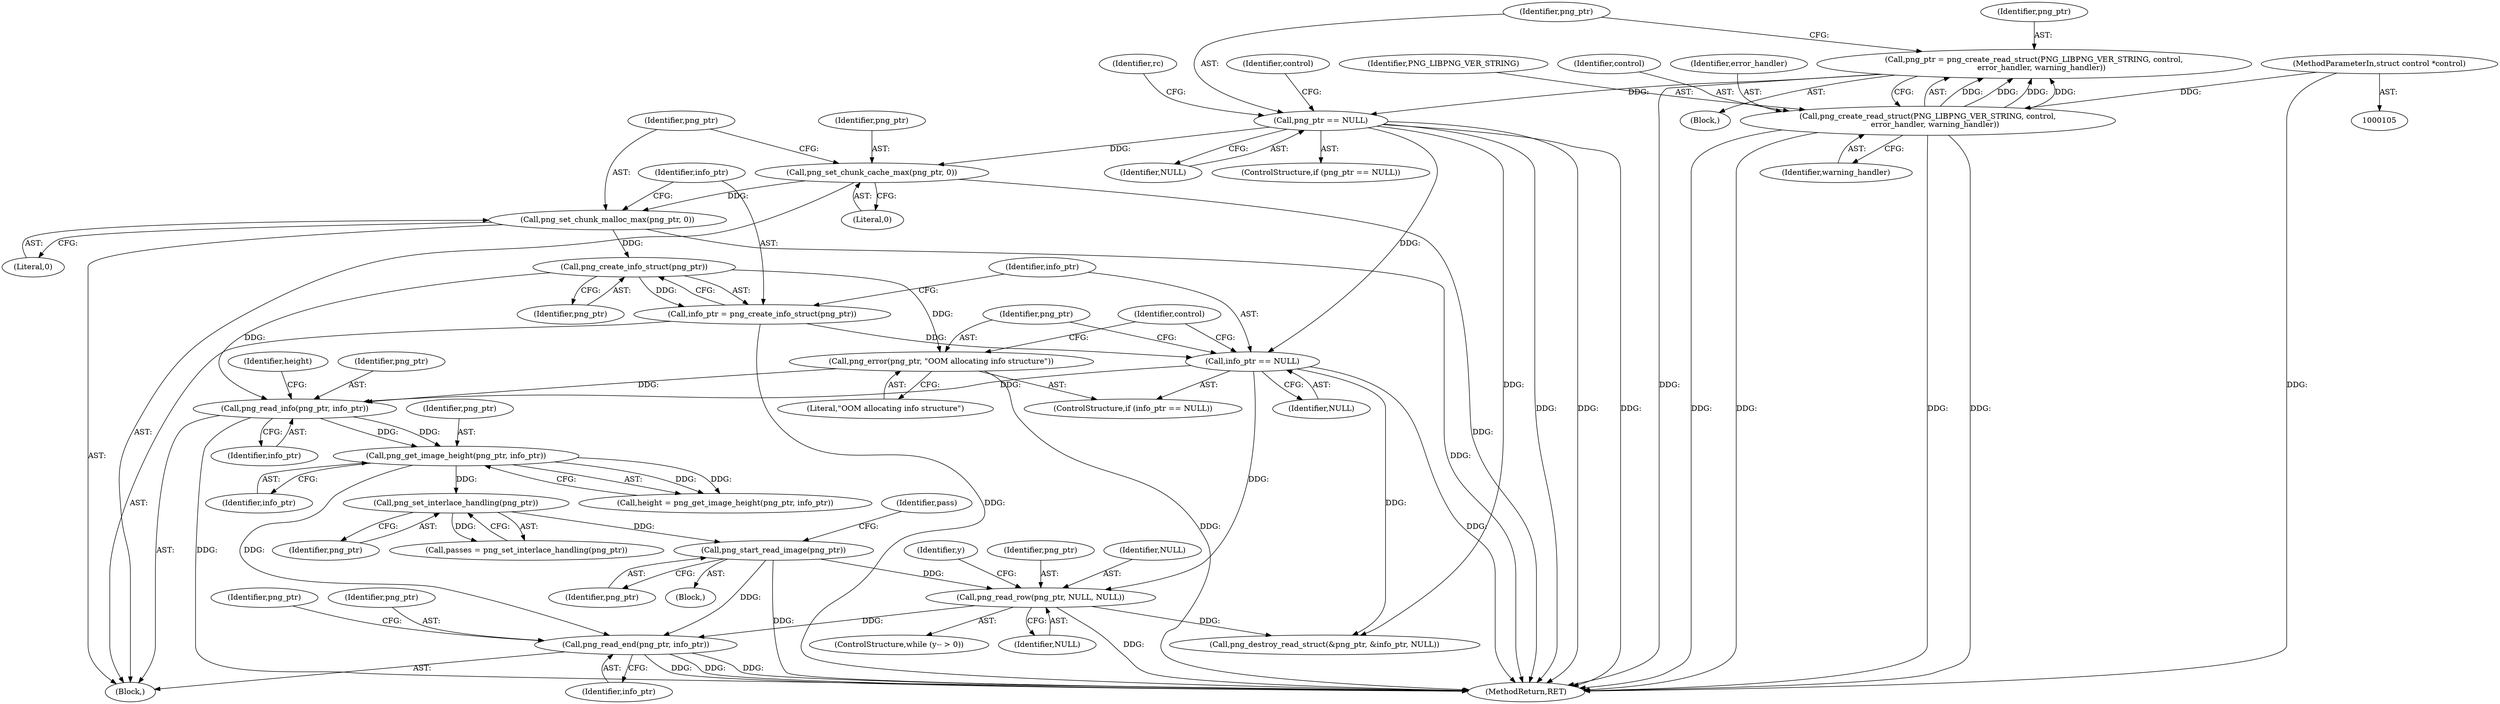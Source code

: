 digraph "0_Android_9d4853418ab2f754c2b63e091c29c5529b8b86ca_172@API" {
"1000237" [label="(Call,png_read_end(png_ptr, info_ptr))"];
"1000222" [label="(Call,png_read_row(png_ptr, NULL, NULL))"];
"1000201" [label="(Call,png_start_read_image(png_ptr))"];
"1000198" [label="(Call,png_set_interlace_handling(png_ptr))"];
"1000192" [label="(Call,png_get_image_height(png_ptr, info_ptr))"];
"1000185" [label="(Call,png_read_info(png_ptr, info_ptr))"];
"1000171" [label="(Call,png_error(png_ptr, \"OOM allocating info structure\"))"];
"1000165" [label="(Call,png_create_info_struct(png_ptr))"];
"1000159" [label="(Call,png_set_chunk_malloc_max(png_ptr, 0))"];
"1000156" [label="(Call,png_set_chunk_cache_max(png_ptr, 0))"];
"1000122" [label="(Call,png_ptr == NULL)"];
"1000114" [label="(Call,png_ptr = png_create_read_struct(PNG_LIBPNG_VER_STRING, control,\n      error_handler, warning_handler))"];
"1000116" [label="(Call,png_create_read_struct(PNG_LIBPNG_VER_STRING, control,\n      error_handler, warning_handler))"];
"1000106" [label="(MethodParameterIn,struct control *control)"];
"1000168" [label="(Call,info_ptr == NULL)"];
"1000163" [label="(Call,info_ptr = png_create_info_struct(png_ptr))"];
"1000157" [label="(Identifier,png_ptr)"];
"1000201" [label="(Call,png_start_read_image(png_ptr))"];
"1000114" [label="(Call,png_ptr = png_create_read_struct(PNG_LIBPNG_VER_STRING, control,\n      error_handler, warning_handler))"];
"1000169" [label="(Identifier,info_ptr)"];
"1000186" [label="(Identifier,png_ptr)"];
"1000166" [label="(Identifier,png_ptr)"];
"1000160" [label="(Identifier,png_ptr)"];
"1000143" [label="(Identifier,rc)"];
"1000217" [label="(ControlStructure,while (y-- > 0))"];
"1000167" [label="(ControlStructure,if (info_ptr == NULL))"];
"1000224" [label="(Identifier,NULL)"];
"1000172" [label="(Identifier,png_ptr)"];
"1000239" [label="(Identifier,info_ptr)"];
"1000123" [label="(Identifier,png_ptr)"];
"1000117" [label="(Identifier,PNG_LIBPNG_VER_STRING)"];
"1000107" [label="(Block,)"];
"1000193" [label="(Identifier,png_ptr)"];
"1000165" [label="(Call,png_create_info_struct(png_ptr))"];
"1000116" [label="(Call,png_create_read_struct(PNG_LIBPNG_VER_STRING, control,\n      error_handler, warning_handler))"];
"1000178" [label="(Identifier,control)"];
"1000240" [label="(Call,png_destroy_read_struct(&png_ptr, &info_ptr, NULL))"];
"1000161" [label="(Literal,0)"];
"1000199" [label="(Identifier,png_ptr)"];
"1000248" [label="(MethodReturn,RET)"];
"1000120" [label="(Identifier,warning_handler)"];
"1000196" [label="(Call,passes = png_set_interlace_handling(png_ptr))"];
"1000115" [label="(Identifier,png_ptr)"];
"1000188" [label="(Block,)"];
"1000191" [label="(Identifier,height)"];
"1000225" [label="(Identifier,NULL)"];
"1000187" [label="(Identifier,info_ptr)"];
"1000124" [label="(Identifier,NULL)"];
"1000220" [label="(Identifier,y)"];
"1000198" [label="(Call,png_set_interlace_handling(png_ptr))"];
"1000164" [label="(Identifier,info_ptr)"];
"1000163" [label="(Call,info_ptr = png_create_info_struct(png_ptr))"];
"1000159" [label="(Call,png_set_chunk_malloc_max(png_ptr, 0))"];
"1000237" [label="(Call,png_read_end(png_ptr, info_ptr))"];
"1000156" [label="(Call,png_set_chunk_cache_max(png_ptr, 0))"];
"1000185" [label="(Call,png_read_info(png_ptr, info_ptr))"];
"1000194" [label="(Identifier,info_ptr)"];
"1000170" [label="(Identifier,NULL)"];
"1000238" [label="(Identifier,png_ptr)"];
"1000192" [label="(Call,png_get_image_height(png_ptr, info_ptr))"];
"1000205" [label="(Identifier,pass)"];
"1000173" [label="(Literal,\"OOM allocating info structure\")"];
"1000118" [label="(Identifier,control)"];
"1000158" [label="(Literal,0)"];
"1000242" [label="(Identifier,png_ptr)"];
"1000222" [label="(Call,png_read_row(png_ptr, NULL, NULL))"];
"1000202" [label="(Identifier,png_ptr)"];
"1000121" [label="(ControlStructure,if (png_ptr == NULL))"];
"1000168" [label="(Call,info_ptr == NULL)"];
"1000190" [label="(Call,height = png_get_image_height(png_ptr, info_ptr))"];
"1000171" [label="(Call,png_error(png_ptr, \"OOM allocating info structure\"))"];
"1000223" [label="(Identifier,png_ptr)"];
"1000129" [label="(Identifier,control)"];
"1000119" [label="(Identifier,error_handler)"];
"1000122" [label="(Call,png_ptr == NULL)"];
"1000154" [label="(Block,)"];
"1000106" [label="(MethodParameterIn,struct control *control)"];
"1000237" -> "1000154"  [label="AST: "];
"1000237" -> "1000239"  [label="CFG: "];
"1000238" -> "1000237"  [label="AST: "];
"1000239" -> "1000237"  [label="AST: "];
"1000242" -> "1000237"  [label="CFG: "];
"1000237" -> "1000248"  [label="DDG: "];
"1000237" -> "1000248"  [label="DDG: "];
"1000237" -> "1000248"  [label="DDG: "];
"1000222" -> "1000237"  [label="DDG: "];
"1000201" -> "1000237"  [label="DDG: "];
"1000192" -> "1000237"  [label="DDG: "];
"1000222" -> "1000217"  [label="AST: "];
"1000222" -> "1000225"  [label="CFG: "];
"1000223" -> "1000222"  [label="AST: "];
"1000224" -> "1000222"  [label="AST: "];
"1000225" -> "1000222"  [label="AST: "];
"1000220" -> "1000222"  [label="CFG: "];
"1000222" -> "1000248"  [label="DDG: "];
"1000201" -> "1000222"  [label="DDG: "];
"1000168" -> "1000222"  [label="DDG: "];
"1000222" -> "1000240"  [label="DDG: "];
"1000201" -> "1000188"  [label="AST: "];
"1000201" -> "1000202"  [label="CFG: "];
"1000202" -> "1000201"  [label="AST: "];
"1000205" -> "1000201"  [label="CFG: "];
"1000201" -> "1000248"  [label="DDG: "];
"1000198" -> "1000201"  [label="DDG: "];
"1000198" -> "1000196"  [label="AST: "];
"1000198" -> "1000199"  [label="CFG: "];
"1000199" -> "1000198"  [label="AST: "];
"1000196" -> "1000198"  [label="CFG: "];
"1000198" -> "1000196"  [label="DDG: "];
"1000192" -> "1000198"  [label="DDG: "];
"1000192" -> "1000190"  [label="AST: "];
"1000192" -> "1000194"  [label="CFG: "];
"1000193" -> "1000192"  [label="AST: "];
"1000194" -> "1000192"  [label="AST: "];
"1000190" -> "1000192"  [label="CFG: "];
"1000192" -> "1000190"  [label="DDG: "];
"1000192" -> "1000190"  [label="DDG: "];
"1000185" -> "1000192"  [label="DDG: "];
"1000185" -> "1000192"  [label="DDG: "];
"1000185" -> "1000154"  [label="AST: "];
"1000185" -> "1000187"  [label="CFG: "];
"1000186" -> "1000185"  [label="AST: "];
"1000187" -> "1000185"  [label="AST: "];
"1000191" -> "1000185"  [label="CFG: "];
"1000185" -> "1000248"  [label="DDG: "];
"1000171" -> "1000185"  [label="DDG: "];
"1000165" -> "1000185"  [label="DDG: "];
"1000168" -> "1000185"  [label="DDG: "];
"1000171" -> "1000167"  [label="AST: "];
"1000171" -> "1000173"  [label="CFG: "];
"1000172" -> "1000171"  [label="AST: "];
"1000173" -> "1000171"  [label="AST: "];
"1000178" -> "1000171"  [label="CFG: "];
"1000171" -> "1000248"  [label="DDG: "];
"1000165" -> "1000171"  [label="DDG: "];
"1000165" -> "1000163"  [label="AST: "];
"1000165" -> "1000166"  [label="CFG: "];
"1000166" -> "1000165"  [label="AST: "];
"1000163" -> "1000165"  [label="CFG: "];
"1000165" -> "1000163"  [label="DDG: "];
"1000159" -> "1000165"  [label="DDG: "];
"1000159" -> "1000154"  [label="AST: "];
"1000159" -> "1000161"  [label="CFG: "];
"1000160" -> "1000159"  [label="AST: "];
"1000161" -> "1000159"  [label="AST: "];
"1000164" -> "1000159"  [label="CFG: "];
"1000159" -> "1000248"  [label="DDG: "];
"1000156" -> "1000159"  [label="DDG: "];
"1000156" -> "1000154"  [label="AST: "];
"1000156" -> "1000158"  [label="CFG: "];
"1000157" -> "1000156"  [label="AST: "];
"1000158" -> "1000156"  [label="AST: "];
"1000160" -> "1000156"  [label="CFG: "];
"1000156" -> "1000248"  [label="DDG: "];
"1000122" -> "1000156"  [label="DDG: "];
"1000122" -> "1000121"  [label="AST: "];
"1000122" -> "1000124"  [label="CFG: "];
"1000123" -> "1000122"  [label="AST: "];
"1000124" -> "1000122"  [label="AST: "];
"1000129" -> "1000122"  [label="CFG: "];
"1000143" -> "1000122"  [label="CFG: "];
"1000122" -> "1000248"  [label="DDG: "];
"1000122" -> "1000248"  [label="DDG: "];
"1000122" -> "1000248"  [label="DDG: "];
"1000114" -> "1000122"  [label="DDG: "];
"1000122" -> "1000168"  [label="DDG: "];
"1000122" -> "1000240"  [label="DDG: "];
"1000114" -> "1000107"  [label="AST: "];
"1000114" -> "1000116"  [label="CFG: "];
"1000115" -> "1000114"  [label="AST: "];
"1000116" -> "1000114"  [label="AST: "];
"1000123" -> "1000114"  [label="CFG: "];
"1000114" -> "1000248"  [label="DDG: "];
"1000116" -> "1000114"  [label="DDG: "];
"1000116" -> "1000114"  [label="DDG: "];
"1000116" -> "1000114"  [label="DDG: "];
"1000116" -> "1000114"  [label="DDG: "];
"1000116" -> "1000120"  [label="CFG: "];
"1000117" -> "1000116"  [label="AST: "];
"1000118" -> "1000116"  [label="AST: "];
"1000119" -> "1000116"  [label="AST: "];
"1000120" -> "1000116"  [label="AST: "];
"1000116" -> "1000248"  [label="DDG: "];
"1000116" -> "1000248"  [label="DDG: "];
"1000116" -> "1000248"  [label="DDG: "];
"1000116" -> "1000248"  [label="DDG: "];
"1000106" -> "1000116"  [label="DDG: "];
"1000106" -> "1000105"  [label="AST: "];
"1000106" -> "1000248"  [label="DDG: "];
"1000168" -> "1000167"  [label="AST: "];
"1000168" -> "1000170"  [label="CFG: "];
"1000169" -> "1000168"  [label="AST: "];
"1000170" -> "1000168"  [label="AST: "];
"1000172" -> "1000168"  [label="CFG: "];
"1000178" -> "1000168"  [label="CFG: "];
"1000168" -> "1000248"  [label="DDG: "];
"1000163" -> "1000168"  [label="DDG: "];
"1000168" -> "1000240"  [label="DDG: "];
"1000163" -> "1000154"  [label="AST: "];
"1000164" -> "1000163"  [label="AST: "];
"1000169" -> "1000163"  [label="CFG: "];
"1000163" -> "1000248"  [label="DDG: "];
}
